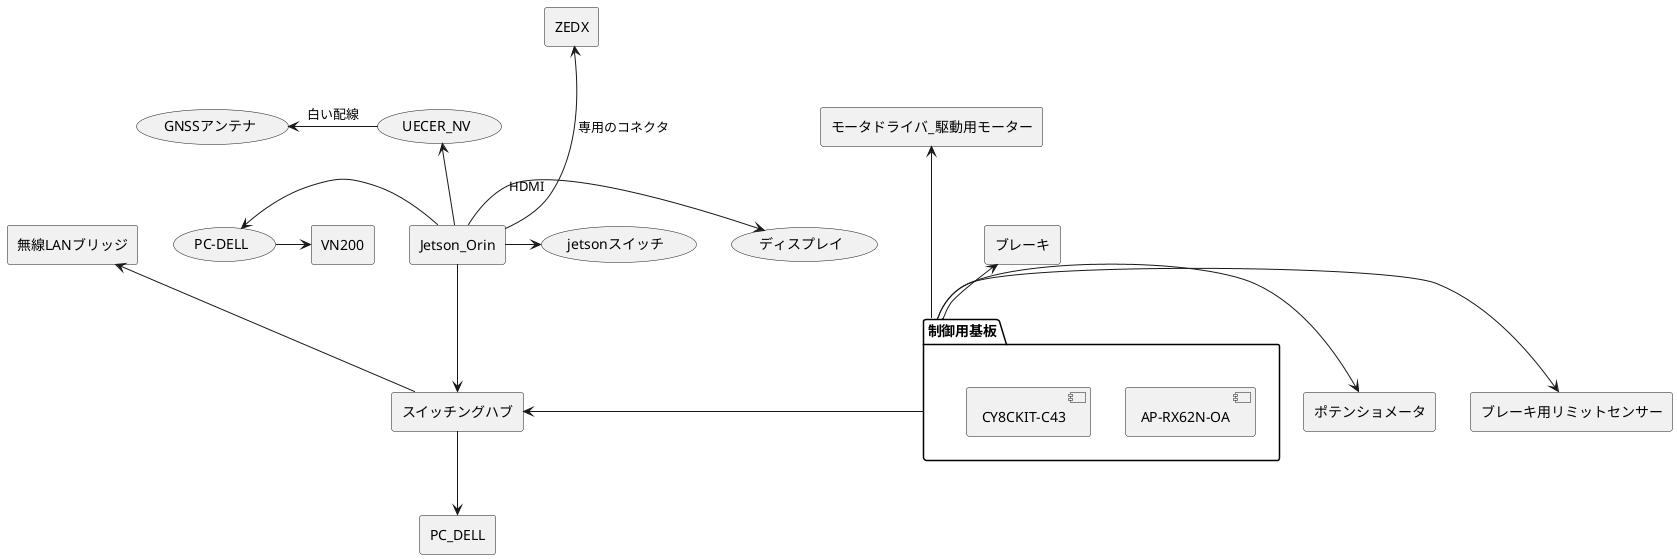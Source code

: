 ' Alt + D
@startuml hoge
agent Jetson_Orin
agent ZEDX
agent VN200
agent ポテンショメータ
agent スイッチングハブ
agent 無線LANブリッジ
agent ブレーキ
agent ブレーキ用リミットセンサー
agent モータドライバ_駆動用モーター
agent PC_DELL


agent 制御用基板


(GNSSアンテナ)
(UECER_NV)
(ディスプレイ)

Jetson_Orin --up-> ZEDX:専用のコネクタ
Jetson_Orin -up-> (UECER_NV)
(UECER_NV) -left-> (GNSSアンテナ):白い配線
Jetson_Orin -> (ディスプレイ):HDMI

Jetson_Orin -left-> (PC-DELL)
(PC-DELL) -> VN200

Jetson_Orin -> (jetsonスイッチ)
Jetson_Orin --> スイッチングハブ

スイッチングハブ -up-> 無線LANブリッジ
スイッチングハブ --> PC_DELL

package "制御用基板" {
    [AP-RX62N-OA]
    [CY8CKIT-C43]
}

制御用基板 -right-> ポテンショメータ
制御用基板 -up-> ブレーキ
制御用基板 -right-> ブレーキ用リミットセンサー
制御用基板 -up--> モータドライバ_駆動用モーター
制御用基板 -left-> スイッチングハブ

@enduml